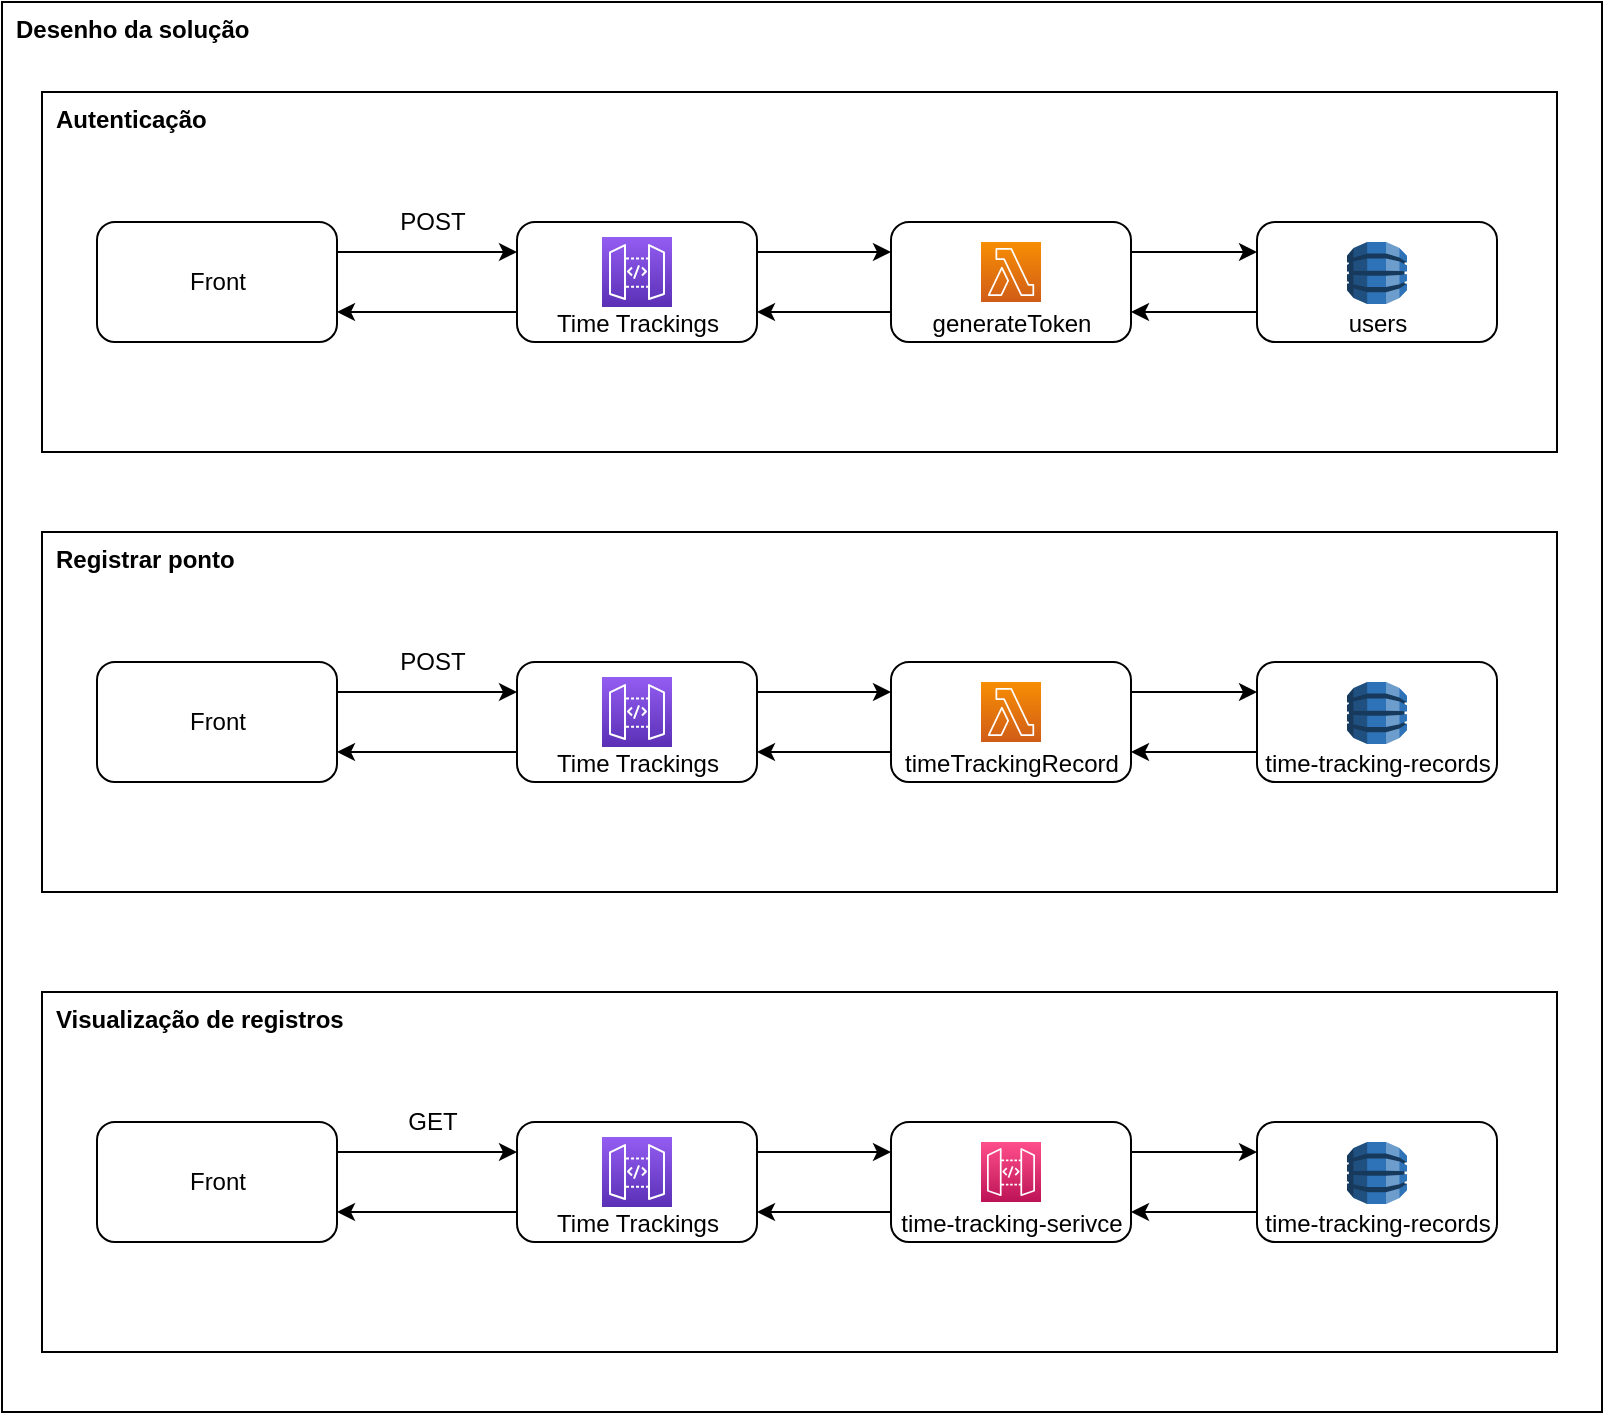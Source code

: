 <mxfile>
    <diagram id="OUbCcWLDV2W5N4Z9F51A" name="Page-1">
        <mxGraphModel dx="1446" dy="2026" grid="1" gridSize="10" guides="1" tooltips="1" connect="1" arrows="1" fold="1" page="1" pageScale="1" pageWidth="850" pageHeight="1100" math="0" shadow="0">
            <root>
                <mxCell id="0"/>
                <mxCell id="1" parent="0"/>
                <mxCell id="70" value="&lt;b&gt;Desenho da solução&lt;/b&gt;" style="rounded=0;whiteSpace=wrap;html=1;container=0;align=left;verticalAlign=top;spacingLeft=5;" vertex="1" parent="1">
                    <mxGeometry x="25" y="-1070" width="800" height="705" as="geometry"/>
                </mxCell>
                <mxCell id="16" value="&lt;b&gt;Registrar ponto&lt;/b&gt;" style="rounded=0;whiteSpace=wrap;html=1;container=0;align=left;verticalAlign=top;spacingLeft=5;" vertex="1" parent="1">
                    <mxGeometry x="45" y="-805" width="757.5" height="180" as="geometry"/>
                </mxCell>
                <mxCell id="17" style="edgeStyle=none;html=1;entryX=0;entryY=0.25;entryDx=0;entryDy=0;exitX=1;exitY=0.25;exitDx=0;exitDy=0;" edge="1" parent="1" source="18" target="32">
                    <mxGeometry relative="1" as="geometry"/>
                </mxCell>
                <mxCell id="18" value="Front" style="rounded=1;whiteSpace=wrap;html=1;container=0;" vertex="1" parent="1">
                    <mxGeometry x="72.5" y="-740" width="120" height="60" as="geometry"/>
                </mxCell>
                <mxCell id="19" value="POST" style="text;html=1;align=center;verticalAlign=middle;resizable=0;points=[];autosize=1;strokeColor=none;fillColor=none;container=0;" vertex="1" parent="1">
                    <mxGeometry x="210" y="-755" width="60" height="30" as="geometry"/>
                </mxCell>
                <mxCell id="20" value="" style="group;spacingBottom=0;" vertex="1" connectable="0" parent="1">
                    <mxGeometry x="469.5" y="-740" width="120" height="60" as="geometry"/>
                </mxCell>
                <mxCell id="21" value="timeTrackingRecord" style="rounded=1;whiteSpace=wrap;html=1;container=0;verticalAlign=bottom;" vertex="1" parent="20">
                    <mxGeometry width="120" height="60" as="geometry"/>
                </mxCell>
                <mxCell id="22" value="" style="sketch=0;points=[[0,0,0],[0.25,0,0],[0.5,0,0],[0.75,0,0],[1,0,0],[0,1,0],[0.25,1,0],[0.5,1,0],[0.75,1,0],[1,1,0],[0,0.25,0],[0,0.5,0],[0,0.75,0],[1,0.25,0],[1,0.5,0],[1,0.75,0]];outlineConnect=0;fontColor=#232F3E;gradientColor=#F78E04;gradientDirection=north;fillColor=#D05C17;strokeColor=#ffffff;dashed=0;verticalLabelPosition=bottom;verticalAlign=top;align=center;html=1;fontSize=12;fontStyle=0;aspect=fixed;shape=mxgraph.aws4.resourceIcon;resIcon=mxgraph.aws4.lambda;container=0;" vertex="1" parent="20">
                    <mxGeometry x="45" y="10" width="30" height="30" as="geometry"/>
                </mxCell>
                <mxCell id="23" value="" style="group" vertex="1" connectable="0" parent="1">
                    <mxGeometry x="652.5" y="-740" width="120" height="60" as="geometry"/>
                </mxCell>
                <mxCell id="24" value="time-tracking-records" style="rounded=1;whiteSpace=wrap;html=1;container=0;verticalAlign=bottom;" vertex="1" parent="23">
                    <mxGeometry width="120" height="60" as="geometry"/>
                </mxCell>
                <mxCell id="25" value="" style="outlineConnect=0;dashed=0;verticalLabelPosition=bottom;verticalAlign=top;align=center;html=1;shape=mxgraph.aws3.dynamo_db;fillColor=#2E73B8;gradientColor=none;" vertex="1" parent="23">
                    <mxGeometry x="45" y="10" width="30" height="31" as="geometry"/>
                </mxCell>
                <mxCell id="26" style="edgeStyle=none;html=1;entryX=0;entryY=0.25;entryDx=0;entryDy=0;exitX=1;exitY=0.25;exitDx=0;exitDy=0;" edge="1" parent="1" source="21" target="24">
                    <mxGeometry relative="1" as="geometry">
                        <mxPoint x="592.5" y="-725" as="sourcePoint"/>
                    </mxGeometry>
                </mxCell>
                <mxCell id="27" style="edgeStyle=none;html=1;entryX=1;entryY=0.75;entryDx=0;entryDy=0;exitX=0;exitY=0.75;exitDx=0;exitDy=0;" edge="1" parent="1" source="24" target="21">
                    <mxGeometry relative="1" as="geometry">
                        <mxPoint x="592.5" y="-695" as="targetPoint"/>
                    </mxGeometry>
                </mxCell>
                <mxCell id="28" style="edgeStyle=none;html=1;entryX=1;entryY=0.75;entryDx=0;entryDy=0;exitX=0;exitY=0.75;exitDx=0;exitDy=0;" edge="1" parent="1" source="32" target="18">
                    <mxGeometry relative="1" as="geometry"/>
                </mxCell>
                <mxCell id="29" style="edgeStyle=none;html=1;entryX=0;entryY=0.25;entryDx=0;entryDy=0;exitX=1;exitY=0.25;exitDx=0;exitDy=0;" edge="1" parent="1" source="32" target="21">
                    <mxGeometry relative="1" as="geometry">
                        <mxPoint x="472.5" y="-725" as="targetPoint"/>
                    </mxGeometry>
                </mxCell>
                <mxCell id="30" style="edgeStyle=none;html=1;entryX=1;entryY=0.75;entryDx=0;entryDy=0;exitX=0;exitY=0.75;exitDx=0;exitDy=0;" edge="1" parent="1" source="21" target="32">
                    <mxGeometry relative="1" as="geometry">
                        <mxPoint x="472.5" y="-695" as="sourcePoint"/>
                    </mxGeometry>
                </mxCell>
                <mxCell id="31" value="" style="group" vertex="1" connectable="0" parent="1">
                    <mxGeometry x="282.5" y="-740" width="120" height="60" as="geometry"/>
                </mxCell>
                <mxCell id="32" value="&lt;span style=&quot;&quot;&gt;Time Trackings&lt;/span&gt;" style="rounded=1;whiteSpace=wrap;html=1;container=0;verticalAlign=bottom;" vertex="1" parent="31">
                    <mxGeometry width="120" height="60" as="geometry"/>
                </mxCell>
                <mxCell id="33" value="" style="sketch=0;points=[[0,0,0],[0.25,0,0],[0.5,0,0],[0.75,0,0],[1,0,0],[0,1,0],[0.25,1,0],[0.5,1,0],[0.75,1,0],[1,1,0],[0,0.25,0],[0,0.5,0],[0,0.75,0],[1,0.25,0],[1,0.5,0],[1,0.75,0]];outlineConnect=0;fontColor=#232F3E;gradientColor=#945DF2;gradientDirection=north;fillColor=#5A30B5;strokeColor=#ffffff;dashed=0;verticalLabelPosition=bottom;verticalAlign=top;align=center;html=1;fontSize=12;fontStyle=0;aspect=fixed;shape=mxgraph.aws4.resourceIcon;resIcon=mxgraph.aws4.api_gateway;" vertex="1" parent="31">
                    <mxGeometry x="42.5" y="7.5" width="35" height="35" as="geometry"/>
                </mxCell>
                <mxCell id="34" value="&lt;b&gt;Visualização de registros&lt;/b&gt;" style="rounded=0;whiteSpace=wrap;html=1;container=0;align=left;verticalAlign=top;spacingLeft=5;" vertex="1" parent="1">
                    <mxGeometry x="45" y="-575" width="757.5" height="180" as="geometry"/>
                </mxCell>
                <mxCell id="35" style="edgeStyle=none;html=1;entryX=0;entryY=0.25;entryDx=0;entryDy=0;exitX=1;exitY=0.25;exitDx=0;exitDy=0;" edge="1" parent="1" source="36" target="50">
                    <mxGeometry relative="1" as="geometry"/>
                </mxCell>
                <mxCell id="36" value="Front" style="rounded=1;whiteSpace=wrap;html=1;container=0;" vertex="1" parent="1">
                    <mxGeometry x="72.5" y="-510" width="120" height="60" as="geometry"/>
                </mxCell>
                <mxCell id="37" value="GET" style="text;html=1;align=center;verticalAlign=middle;resizable=0;points=[];autosize=1;strokeColor=none;fillColor=none;container=0;" vertex="1" parent="1">
                    <mxGeometry x="215" y="-525" width="50" height="30" as="geometry"/>
                </mxCell>
                <mxCell id="38" value="" style="group;spacingBottom=0;" vertex="1" connectable="0" parent="1">
                    <mxGeometry x="469.5" y="-510" width="123" height="103" as="geometry"/>
                </mxCell>
                <mxCell id="39" value="&lt;span style=&quot;&quot;&gt;time-tracking-serivce&lt;/span&gt;" style="rounded=1;whiteSpace=wrap;html=1;container=0;verticalAlign=bottom;" vertex="1" parent="38">
                    <mxGeometry width="120" height="60" as="geometry"/>
                </mxCell>
                <mxCell id="40" value="" style="sketch=0;points=[[0,0,0],[0.25,0,0],[0.5,0,0],[0.75,0,0],[1,0,0],[0,1,0],[0.25,1,0],[0.5,1,0],[0.75,1,0],[1,1,0],[0,0.25,0],[0,0.5,0],[0,0.75,0],[1,0.25,0],[1,0.5,0],[1,0.75,0]];outlineConnect=0;fontColor=#232F3E;gradientColor=#FF4F8B;gradientDirection=north;fillColor=#BC1356;strokeColor=#ffffff;dashed=0;verticalLabelPosition=bottom;verticalAlign=top;align=center;html=1;fontSize=12;fontStyle=0;aspect=fixed;shape=mxgraph.aws4.resourceIcon;resIcon=mxgraph.aws4.api_gateway;container=0;" vertex="1" parent="38">
                    <mxGeometry x="45" y="10" width="30" height="30" as="geometry"/>
                </mxCell>
                <mxCell id="41" value="" style="group" vertex="1" connectable="0" parent="1">
                    <mxGeometry x="652.5" y="-510" width="120" height="60" as="geometry"/>
                </mxCell>
                <mxCell id="42" value="time-tracking-records" style="rounded=1;whiteSpace=wrap;html=1;container=0;verticalAlign=bottom;" vertex="1" parent="41">
                    <mxGeometry width="120" height="60" as="geometry"/>
                </mxCell>
                <mxCell id="43" value="" style="outlineConnect=0;dashed=0;verticalLabelPosition=bottom;verticalAlign=top;align=center;html=1;shape=mxgraph.aws3.dynamo_db;fillColor=#2E73B8;gradientColor=none;" vertex="1" parent="41">
                    <mxGeometry x="45" y="10" width="30" height="31" as="geometry"/>
                </mxCell>
                <mxCell id="44" style="edgeStyle=none;html=1;entryX=0;entryY=0.25;entryDx=0;entryDy=0;exitX=1;exitY=0.25;exitDx=0;exitDy=0;" edge="1" parent="1" source="39" target="42">
                    <mxGeometry relative="1" as="geometry"/>
                </mxCell>
                <mxCell id="45" style="edgeStyle=none;html=1;entryX=1;entryY=0.75;entryDx=0;entryDy=0;exitX=0;exitY=0.75;exitDx=0;exitDy=0;" edge="1" parent="1" source="42" target="39">
                    <mxGeometry relative="1" as="geometry"/>
                </mxCell>
                <mxCell id="46" style="edgeStyle=none;html=1;entryX=1;entryY=0.75;entryDx=0;entryDy=0;exitX=0;exitY=0.75;exitDx=0;exitDy=0;" edge="1" parent="1" source="50" target="36">
                    <mxGeometry relative="1" as="geometry"/>
                </mxCell>
                <mxCell id="47" style="edgeStyle=none;html=1;entryX=0;entryY=0.25;entryDx=0;entryDy=0;exitX=1;exitY=0.25;exitDx=0;exitDy=0;" edge="1" parent="1" source="50" target="39">
                    <mxGeometry relative="1" as="geometry"/>
                </mxCell>
                <mxCell id="48" style="edgeStyle=none;html=1;entryX=1;entryY=0.75;entryDx=0;entryDy=0;exitX=0;exitY=0.75;exitDx=0;exitDy=0;" edge="1" parent="1" source="39" target="50">
                    <mxGeometry relative="1" as="geometry"/>
                </mxCell>
                <mxCell id="49" value="" style="group" vertex="1" connectable="0" parent="1">
                    <mxGeometry x="282.5" y="-510" width="120" height="60" as="geometry"/>
                </mxCell>
                <mxCell id="50" value="&lt;span style=&quot;&quot;&gt;Time Trackings&lt;/span&gt;" style="rounded=1;whiteSpace=wrap;html=1;container=0;verticalAlign=bottom;" vertex="1" parent="49">
                    <mxGeometry width="120" height="60" as="geometry"/>
                </mxCell>
                <mxCell id="51" value="" style="sketch=0;points=[[0,0,0],[0.25,0,0],[0.5,0,0],[0.75,0,0],[1,0,0],[0,1,0],[0.25,1,0],[0.5,1,0],[0.75,1,0],[1,1,0],[0,0.25,0],[0,0.5,0],[0,0.75,0],[1,0.25,0],[1,0.5,0],[1,0.75,0]];outlineConnect=0;fontColor=#232F3E;gradientColor=#945DF2;gradientDirection=north;fillColor=#5A30B5;strokeColor=#ffffff;dashed=0;verticalLabelPosition=bottom;verticalAlign=top;align=center;html=1;fontSize=12;fontStyle=0;aspect=fixed;shape=mxgraph.aws4.resourceIcon;resIcon=mxgraph.aws4.api_gateway;" vertex="1" parent="49">
                    <mxGeometry x="42.5" y="7.5" width="35" height="35" as="geometry"/>
                </mxCell>
                <mxCell id="52" value="&lt;b style=&quot;border-color: var(--border-color);&quot;&gt;Autenticação&lt;/b&gt;" style="rounded=0;whiteSpace=wrap;html=1;container=0;align=left;verticalAlign=top;spacingLeft=5;" vertex="1" parent="1">
                    <mxGeometry x="45" y="-1025" width="757.5" height="180" as="geometry"/>
                </mxCell>
                <mxCell id="53" style="edgeStyle=none;html=1;entryX=0;entryY=0.25;entryDx=0;entryDy=0;exitX=1;exitY=0.25;exitDx=0;exitDy=0;" edge="1" parent="1" source="54" target="68">
                    <mxGeometry relative="1" as="geometry"/>
                </mxCell>
                <mxCell id="54" value="Front" style="rounded=1;whiteSpace=wrap;html=1;container=0;" vertex="1" parent="1">
                    <mxGeometry x="72.5" y="-960" width="120" height="60" as="geometry"/>
                </mxCell>
                <mxCell id="55" value="POST" style="text;html=1;align=center;verticalAlign=middle;resizable=0;points=[];autosize=1;strokeColor=none;fillColor=none;container=0;" vertex="1" parent="1">
                    <mxGeometry x="210" y="-975" width="60" height="30" as="geometry"/>
                </mxCell>
                <mxCell id="56" value="" style="group;spacingBottom=0;" vertex="1" connectable="0" parent="1">
                    <mxGeometry x="469.5" y="-960" width="120" height="60" as="geometry"/>
                </mxCell>
                <mxCell id="57" value="generateToken" style="rounded=1;whiteSpace=wrap;html=1;container=0;verticalAlign=bottom;" vertex="1" parent="56">
                    <mxGeometry width="120" height="60" as="geometry"/>
                </mxCell>
                <mxCell id="58" value="" style="sketch=0;points=[[0,0,0],[0.25,0,0],[0.5,0,0],[0.75,0,0],[1,0,0],[0,1,0],[0.25,1,0],[0.5,1,0],[0.75,1,0],[1,1,0],[0,0.25,0],[0,0.5,0],[0,0.75,0],[1,0.25,0],[1,0.5,0],[1,0.75,0]];outlineConnect=0;fontColor=#232F3E;gradientColor=#F78E04;gradientDirection=north;fillColor=#D05C17;strokeColor=#ffffff;dashed=0;verticalLabelPosition=bottom;verticalAlign=top;align=center;html=1;fontSize=12;fontStyle=0;aspect=fixed;shape=mxgraph.aws4.resourceIcon;resIcon=mxgraph.aws4.lambda;container=0;" vertex="1" parent="56">
                    <mxGeometry x="45" y="10" width="30" height="30" as="geometry"/>
                </mxCell>
                <mxCell id="59" value="" style="group" vertex="1" connectable="0" parent="1">
                    <mxGeometry x="652.5" y="-960" width="120" height="60" as="geometry"/>
                </mxCell>
                <mxCell id="60" value="users" style="rounded=1;whiteSpace=wrap;html=1;container=0;verticalAlign=bottom;" vertex="1" parent="59">
                    <mxGeometry width="120" height="60" as="geometry"/>
                </mxCell>
                <mxCell id="61" value="" style="outlineConnect=0;dashed=0;verticalLabelPosition=bottom;verticalAlign=top;align=center;html=1;shape=mxgraph.aws3.dynamo_db;fillColor=#2E73B8;gradientColor=none;" vertex="1" parent="59">
                    <mxGeometry x="45" y="10" width="30" height="31" as="geometry"/>
                </mxCell>
                <mxCell id="62" style="edgeStyle=none;html=1;entryX=0;entryY=0.25;entryDx=0;entryDy=0;exitX=1;exitY=0.25;exitDx=0;exitDy=0;" edge="1" parent="1" source="57" target="60">
                    <mxGeometry relative="1" as="geometry">
                        <mxPoint x="592.5" y="-945" as="sourcePoint"/>
                    </mxGeometry>
                </mxCell>
                <mxCell id="63" style="edgeStyle=none;html=1;entryX=1;entryY=0.75;entryDx=0;entryDy=0;exitX=0;exitY=0.75;exitDx=0;exitDy=0;" edge="1" parent="1" source="60" target="57">
                    <mxGeometry relative="1" as="geometry">
                        <mxPoint x="592.5" y="-915" as="targetPoint"/>
                    </mxGeometry>
                </mxCell>
                <mxCell id="64" style="edgeStyle=none;html=1;entryX=1;entryY=0.75;entryDx=0;entryDy=0;exitX=0;exitY=0.75;exitDx=0;exitDy=0;" edge="1" parent="1" source="68" target="54">
                    <mxGeometry relative="1" as="geometry"/>
                </mxCell>
                <mxCell id="65" style="edgeStyle=none;html=1;entryX=0;entryY=0.25;entryDx=0;entryDy=0;exitX=1;exitY=0.25;exitDx=0;exitDy=0;" edge="1" parent="1" source="68" target="57">
                    <mxGeometry relative="1" as="geometry">
                        <mxPoint x="472.5" y="-945" as="targetPoint"/>
                    </mxGeometry>
                </mxCell>
                <mxCell id="66" style="edgeStyle=none;html=1;entryX=1;entryY=0.75;entryDx=0;entryDy=0;exitX=0;exitY=0.75;exitDx=0;exitDy=0;" edge="1" parent="1" source="57" target="68">
                    <mxGeometry relative="1" as="geometry">
                        <mxPoint x="472.5" y="-915" as="sourcePoint"/>
                    </mxGeometry>
                </mxCell>
                <mxCell id="67" value="" style="group" vertex="1" connectable="0" parent="1">
                    <mxGeometry x="282.5" y="-960" width="120" height="60" as="geometry"/>
                </mxCell>
                <mxCell id="68" value="&lt;span style=&quot;&quot;&gt;Time Trackings&lt;/span&gt;" style="rounded=1;whiteSpace=wrap;html=1;container=0;verticalAlign=bottom;" vertex="1" parent="67">
                    <mxGeometry width="120" height="60" as="geometry"/>
                </mxCell>
                <mxCell id="69" value="" style="sketch=0;points=[[0,0,0],[0.25,0,0],[0.5,0,0],[0.75,0,0],[1,0,0],[0,1,0],[0.25,1,0],[0.5,1,0],[0.75,1,0],[1,1,0],[0,0.25,0],[0,0.5,0],[0,0.75,0],[1,0.25,0],[1,0.5,0],[1,0.75,0]];outlineConnect=0;fontColor=#232F3E;gradientColor=#945DF2;gradientDirection=north;fillColor=#5A30B5;strokeColor=#ffffff;dashed=0;verticalLabelPosition=bottom;verticalAlign=top;align=center;html=1;fontSize=12;fontStyle=0;aspect=fixed;shape=mxgraph.aws4.resourceIcon;resIcon=mxgraph.aws4.api_gateway;" vertex="1" parent="67">
                    <mxGeometry x="42.5" y="7.5" width="35" height="35" as="geometry"/>
                </mxCell>
            </root>
        </mxGraphModel>
    </diagram>
</mxfile>
